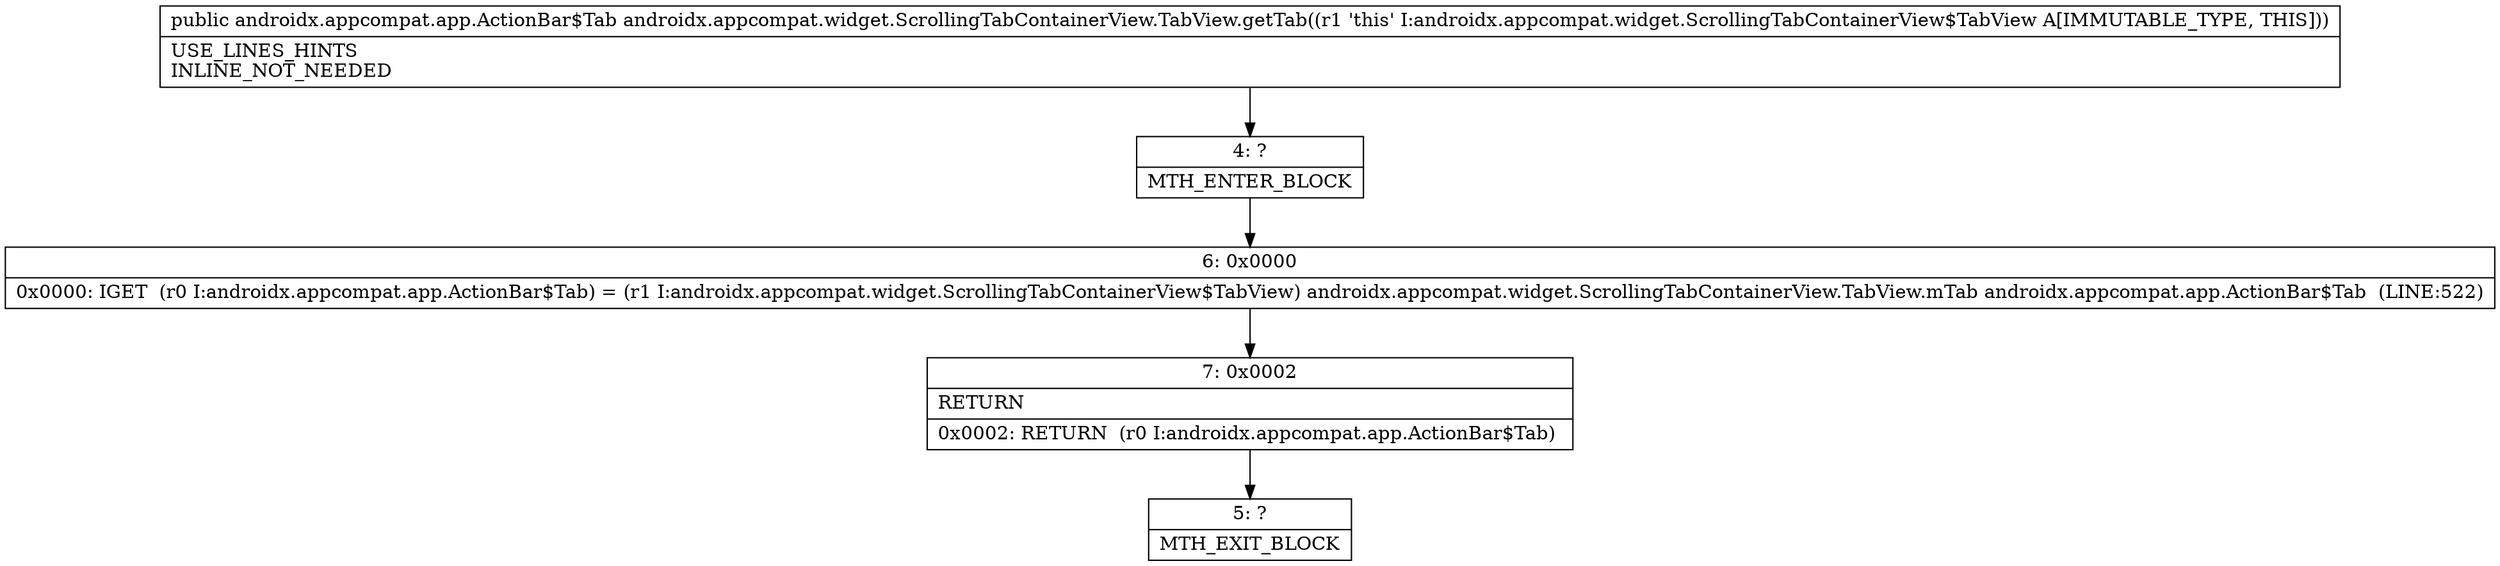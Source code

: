 digraph "CFG forandroidx.appcompat.widget.ScrollingTabContainerView.TabView.getTab()Landroidx\/appcompat\/app\/ActionBar$Tab;" {
Node_4 [shape=record,label="{4\:\ ?|MTH_ENTER_BLOCK\l}"];
Node_6 [shape=record,label="{6\:\ 0x0000|0x0000: IGET  (r0 I:androidx.appcompat.app.ActionBar$Tab) = (r1 I:androidx.appcompat.widget.ScrollingTabContainerView$TabView) androidx.appcompat.widget.ScrollingTabContainerView.TabView.mTab androidx.appcompat.app.ActionBar$Tab  (LINE:522)\l}"];
Node_7 [shape=record,label="{7\:\ 0x0002|RETURN\l|0x0002: RETURN  (r0 I:androidx.appcompat.app.ActionBar$Tab) \l}"];
Node_5 [shape=record,label="{5\:\ ?|MTH_EXIT_BLOCK\l}"];
MethodNode[shape=record,label="{public androidx.appcompat.app.ActionBar$Tab androidx.appcompat.widget.ScrollingTabContainerView.TabView.getTab((r1 'this' I:androidx.appcompat.widget.ScrollingTabContainerView$TabView A[IMMUTABLE_TYPE, THIS]))  | USE_LINES_HINTS\lINLINE_NOT_NEEDED\l}"];
MethodNode -> Node_4;Node_4 -> Node_6;
Node_6 -> Node_7;
Node_7 -> Node_5;
}

